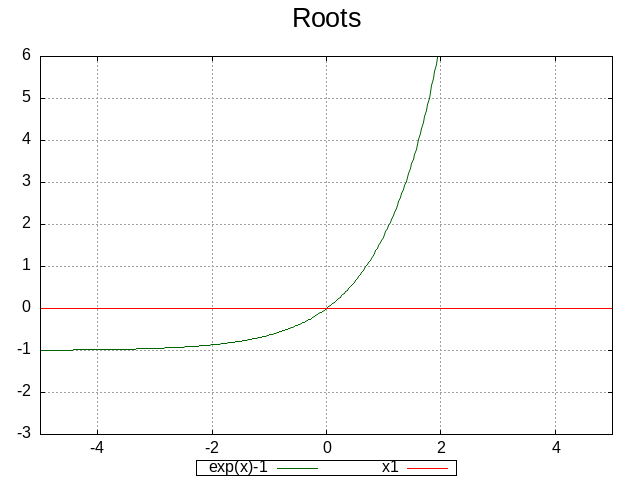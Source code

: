 
set term png
set output 'graph2.png'

set key bmargin center horizontal Right noreverse enhanced autotitle box lt black linewidth 1.000 dashtype solid
set samples 400, 400
set grid
set title "Roots" 
set title  font ",20" textcolor lt -1 norotate

x1 = 0
plot [-5:5] [-3:6] exp(x)-1 lc rgb "dark-green", x1 lc rgb "red"
set object circle at first 0,0 radius char 1 \
  fillcolor rgb "orange" fillstyle solid noborder

